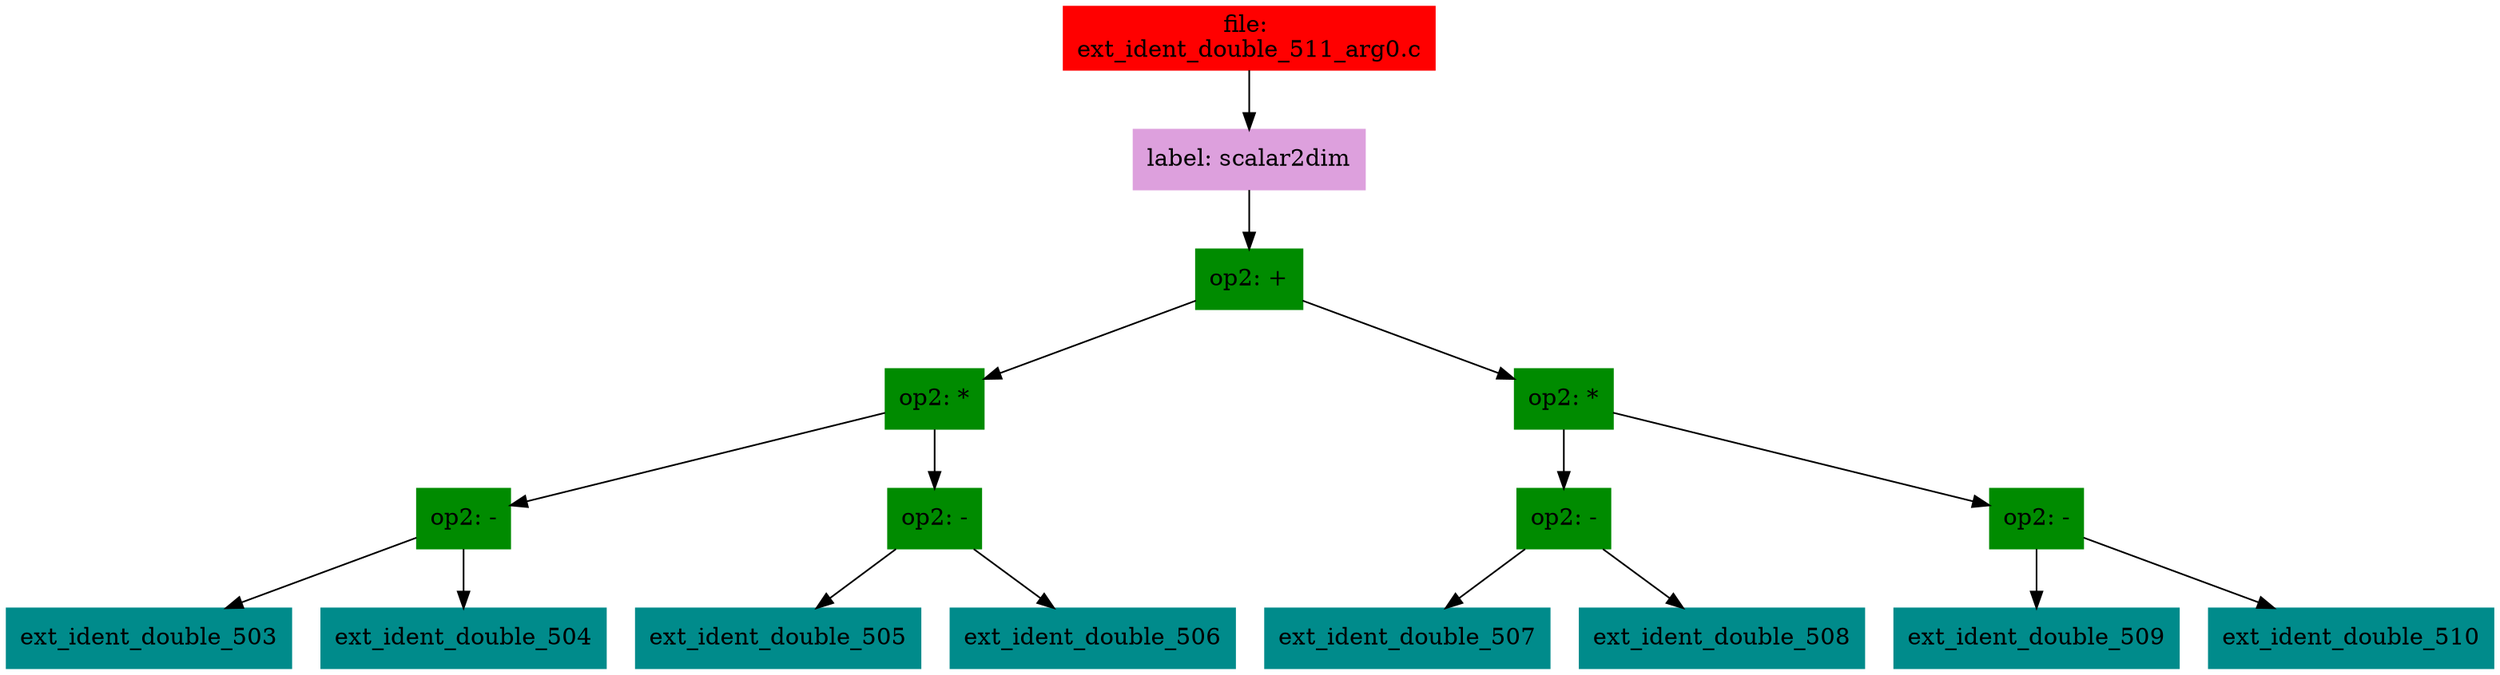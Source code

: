 digraph G {
node [shape=box]

0 [label="file: 
ext_ident_double_511_arg0.c",color=red, style=filled]
1 [label="label: scalar2dim",color=plum, style=filled]
0 -> 1
2 [label="op2: +",color=green4, style=filled]
1 -> 2
3 [label="op2: *",color=green4, style=filled]
2 -> 3
4 [label="op2: -",color=green4, style=filled]
3 -> 4
5 [label="ext_ident_double_503",color=cyan4, style=filled]
4 -> 5
10 [label="ext_ident_double_504",color=cyan4, style=filled]
4 -> 10
15 [label="op2: -",color=green4, style=filled]
3 -> 15
16 [label="ext_ident_double_505",color=cyan4, style=filled]
15 -> 16
23 [label="ext_ident_double_506",color=cyan4, style=filled]
15 -> 23
30 [label="op2: *",color=green4, style=filled]
2 -> 30
31 [label="op2: -",color=green4, style=filled]
30 -> 31
32 [label="ext_ident_double_507",color=cyan4, style=filled]
31 -> 32
37 [label="ext_ident_double_508",color=cyan4, style=filled]
31 -> 37
42 [label="op2: -",color=green4, style=filled]
30 -> 42
43 [label="ext_ident_double_509",color=cyan4, style=filled]
42 -> 43
50 [label="ext_ident_double_510",color=cyan4, style=filled]
42 -> 50


}

